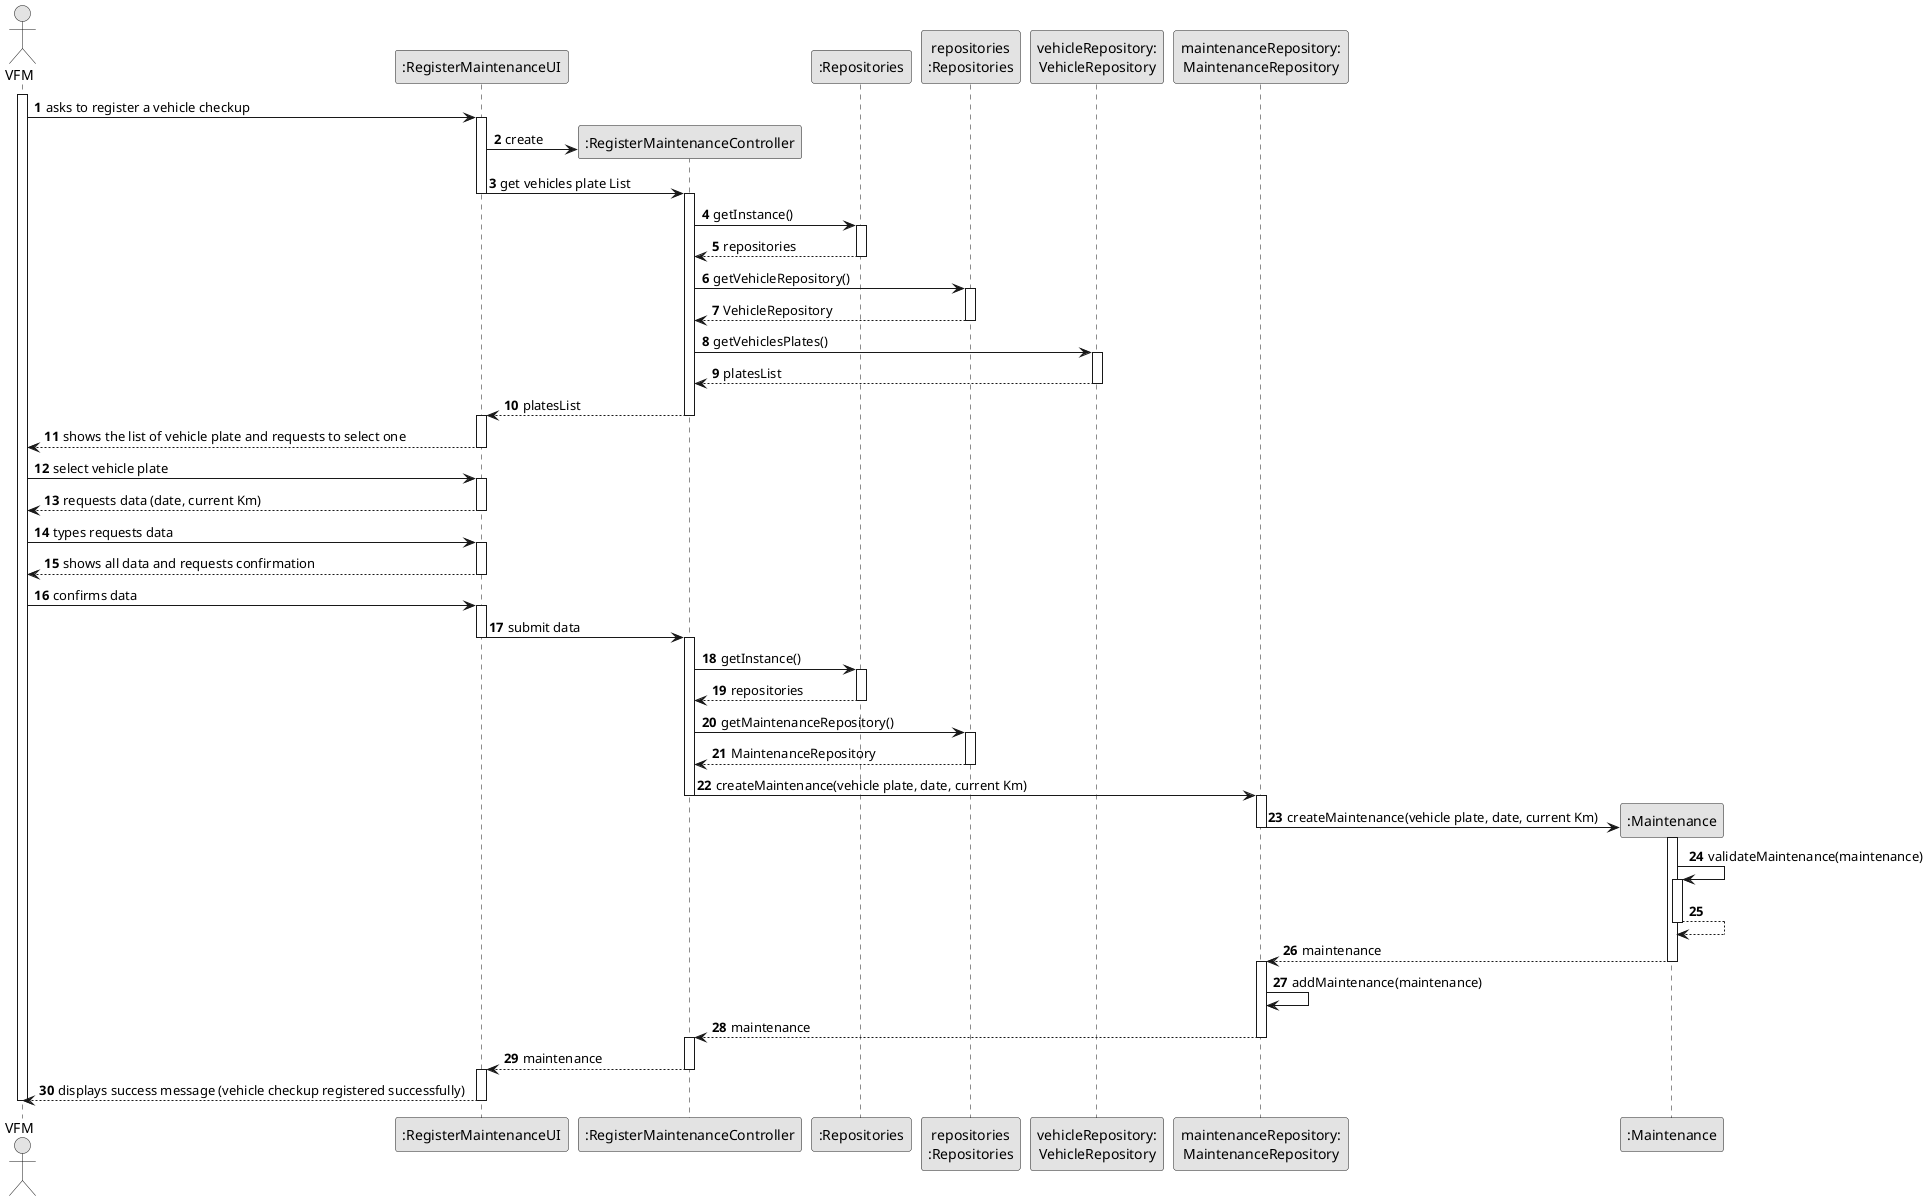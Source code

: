@startuml
skinparam monochrome true
skinparam packageStyle rectangle
skinparam shadowing false

autonumber

'hide footbox
actor "VFM" as VFM
participant ":RegisterMaintenanceUI" as UI
participant ":RegisterMaintenanceController" as CTRL
participant ":Repositories" as RepositorySingleton
participant "repositories\n:Repositories" as PLAT
participant "vehicleRepository:\nVehicleRepository" as VehicleRepository
participant "maintenanceRepository:\nMaintenanceRepository" as MaintenanceRepository
participant ":Maintenance" as Maintenance

activate VFM

    VFM -> UI : asks to register a vehicle checkup
    activate UI

        UI -> CTRL** : create



        UI -> CTRL : get vehicles plate List
        deactivate UI
        activate CTRL

            CTRL -> RepositorySingleton : getInstance()
            activate RepositorySingleton

                RepositorySingleton --> CTRL: repositories
            deactivate RepositorySingleton

            CTRL -> PLAT : getVehicleRepository()
            activate PLAT

                PLAT --> CTRL: VehicleRepository
            deactivate PLAT

            CTRL -> VehicleRepository : getVehiclesPlates()
            activate VehicleRepository

                VehicleRepository --> CTRL : platesList
            deactivate VehicleRepository

            deactivate VehicleRepository


            CTRL --> UI : platesList
            deactivate CTRL
            activate UI

            UI --> VFM : shows the list of vehicle plate and requests to select one
            deactivate UI

            VFM -> UI : select vehicle plate
            activate UI


            UI --> VFM : requests data (date, current Km)
            deactivate UI

            VFM -> UI : types requests data
            activate UI

            UI --> VFM : shows all data and requests confirmation
            deactivate UI

            VFM -> UI : confirms data
            activate UI


            UI -> CTRL : submit data
            deactivate UI
            activate CTRL

            CTRL -> RepositorySingleton: getInstance()
            activate RepositorySingleton

            RepositorySingleton --> CTRL:repositories
            deactivate RepositorySingleton

            CTRL -> PLAT : getMaintenanceRepository()
            activate PLAT

            PLAT --> CTRL : MaintenanceRepository
            deactivate PLAT

            CTRL -> MaintenanceRepository : createMaintenance(vehicle plate, date, current Km)
                        deactivate CTRL
            activate MaintenanceRepository

            MaintenanceRepository -> Maintenance** : createMaintenance(vehicle plate, date, current Km)
            deactivate MaintenanceRepository
            activate Maintenance


                Maintenance -> Maintenance : validateMaintenance(maintenance)
                activate Maintenance
                Maintenance --> Maintenance
                deactivate Maintenance


                Maintenance --> MaintenanceRepository : maintenance
               deactivate Maintenance

               activate MaintenanceRepository

                MaintenanceRepository -> MaintenanceRepository: addMaintenance(maintenance)

               MaintenanceRepository --> CTRL : maintenance
               deactivate MaintenanceRepository
                              activate CTRL

               CTRL --> UI : maintenance
               deactivate CTRL
               activate UI

               UI --> VFM : displays success message (vehicle checkup registered successfully)
               deactivate UI

               deactivate VFM


@enduml